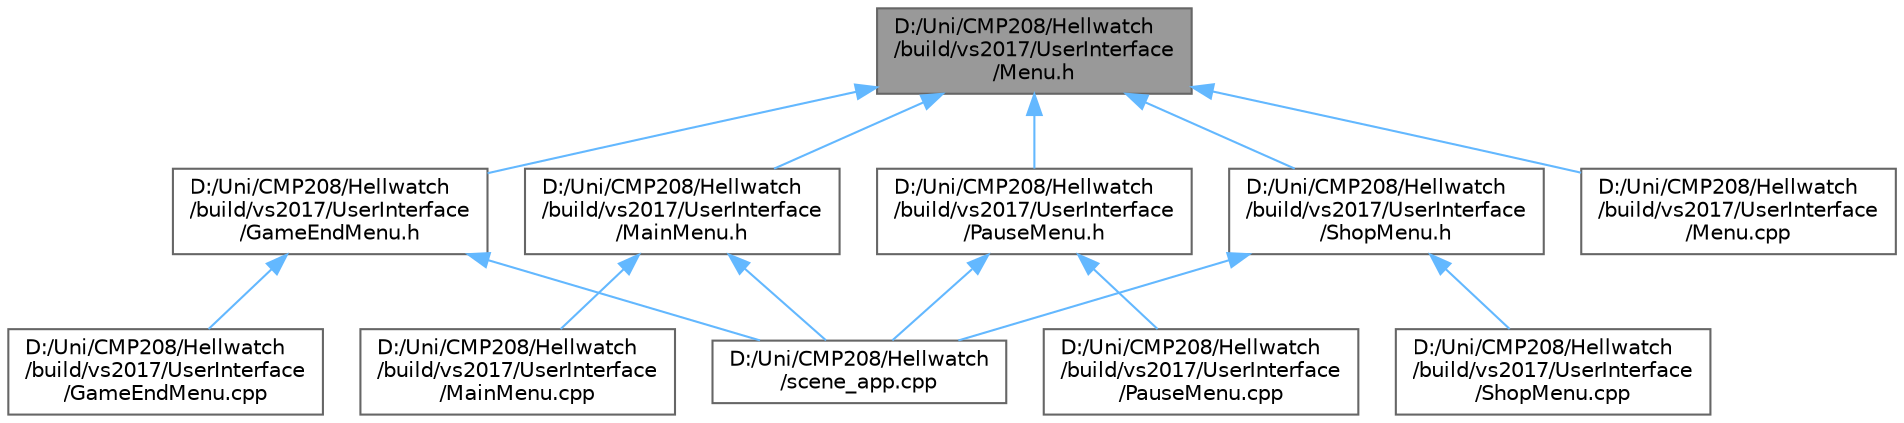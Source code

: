 digraph "D:/Uni/CMP208/Hellwatch/build/vs2017/UserInterface/Menu.h"
{
 // LATEX_PDF_SIZE
  bgcolor="transparent";
  edge [fontname=Helvetica,fontsize=10,labelfontname=Helvetica,labelfontsize=10];
  node [fontname=Helvetica,fontsize=10,shape=box,height=0.2,width=0.4];
  Node1 [label="D:/Uni/CMP208/Hellwatch\l/build/vs2017/UserInterface\l/Menu.h",height=0.2,width=0.4,color="gray40", fillcolor="grey60", style="filled", fontcolor="black",tooltip=" "];
  Node1 -> Node2 [dir="back",color="steelblue1",style="solid"];
  Node2 [label="D:/Uni/CMP208/Hellwatch\l/build/vs2017/UserInterface\l/GameEndMenu.h",height=0.2,width=0.4,color="grey40", fillcolor="white", style="filled",URL="$_game_end_menu_8h.html",tooltip=" "];
  Node2 -> Node3 [dir="back",color="steelblue1",style="solid"];
  Node3 [label="D:/Uni/CMP208/Hellwatch\l/build/vs2017/UserInterface\l/GameEndMenu.cpp",height=0.2,width=0.4,color="grey40", fillcolor="white", style="filled",URL="$_game_end_menu_8cpp.html",tooltip=" "];
  Node2 -> Node4 [dir="back",color="steelblue1",style="solid"];
  Node4 [label="D:/Uni/CMP208/Hellwatch\l/scene_app.cpp",height=0.2,width=0.4,color="grey40", fillcolor="white", style="filled",URL="$scene__app_8cpp.html",tooltip=" "];
  Node1 -> Node5 [dir="back",color="steelblue1",style="solid"];
  Node5 [label="D:/Uni/CMP208/Hellwatch\l/build/vs2017/UserInterface\l/MainMenu.h",height=0.2,width=0.4,color="grey40", fillcolor="white", style="filled",URL="$_main_menu_8h.html",tooltip=" "];
  Node5 -> Node6 [dir="back",color="steelblue1",style="solid"];
  Node6 [label="D:/Uni/CMP208/Hellwatch\l/build/vs2017/UserInterface\l/MainMenu.cpp",height=0.2,width=0.4,color="grey40", fillcolor="white", style="filled",URL="$_main_menu_8cpp.html",tooltip=" "];
  Node5 -> Node4 [dir="back",color="steelblue1",style="solid"];
  Node1 -> Node7 [dir="back",color="steelblue1",style="solid"];
  Node7 [label="D:/Uni/CMP208/Hellwatch\l/build/vs2017/UserInterface\l/Menu.cpp",height=0.2,width=0.4,color="grey40", fillcolor="white", style="filled",URL="$_menu_8cpp.html",tooltip=" "];
  Node1 -> Node8 [dir="back",color="steelblue1",style="solid"];
  Node8 [label="D:/Uni/CMP208/Hellwatch\l/build/vs2017/UserInterface\l/PauseMenu.h",height=0.2,width=0.4,color="grey40", fillcolor="white", style="filled",URL="$_pause_menu_8h.html",tooltip=" "];
  Node8 -> Node9 [dir="back",color="steelblue1",style="solid"];
  Node9 [label="D:/Uni/CMP208/Hellwatch\l/build/vs2017/UserInterface\l/PauseMenu.cpp",height=0.2,width=0.4,color="grey40", fillcolor="white", style="filled",URL="$_pause_menu_8cpp.html",tooltip=" "];
  Node8 -> Node4 [dir="back",color="steelblue1",style="solid"];
  Node1 -> Node10 [dir="back",color="steelblue1",style="solid"];
  Node10 [label="D:/Uni/CMP208/Hellwatch\l/build/vs2017/UserInterface\l/ShopMenu.h",height=0.2,width=0.4,color="grey40", fillcolor="white", style="filled",URL="$_shop_menu_8h.html",tooltip=" "];
  Node10 -> Node11 [dir="back",color="steelblue1",style="solid"];
  Node11 [label="D:/Uni/CMP208/Hellwatch\l/build/vs2017/UserInterface\l/ShopMenu.cpp",height=0.2,width=0.4,color="grey40", fillcolor="white", style="filled",URL="$_shop_menu_8cpp.html",tooltip=" "];
  Node10 -> Node4 [dir="back",color="steelblue1",style="solid"];
}
